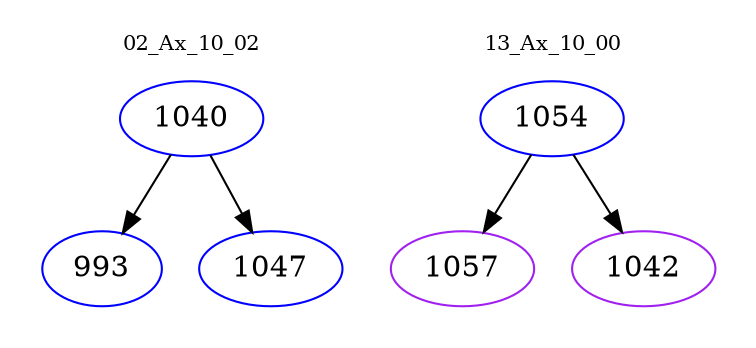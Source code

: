 digraph{
subgraph cluster_0 {
color = white
label = "02_Ax_10_02";
fontsize=10;
T0_1040 [label="1040", color="blue"]
T0_1040 -> T0_993 [color="black"]
T0_993 [label="993", color="blue"]
T0_1040 -> T0_1047 [color="black"]
T0_1047 [label="1047", color="blue"]
}
subgraph cluster_1 {
color = white
label = "13_Ax_10_00";
fontsize=10;
T1_1054 [label="1054", color="blue"]
T1_1054 -> T1_1057 [color="black"]
T1_1057 [label="1057", color="purple"]
T1_1054 -> T1_1042 [color="black"]
T1_1042 [label="1042", color="purple"]
}
}
